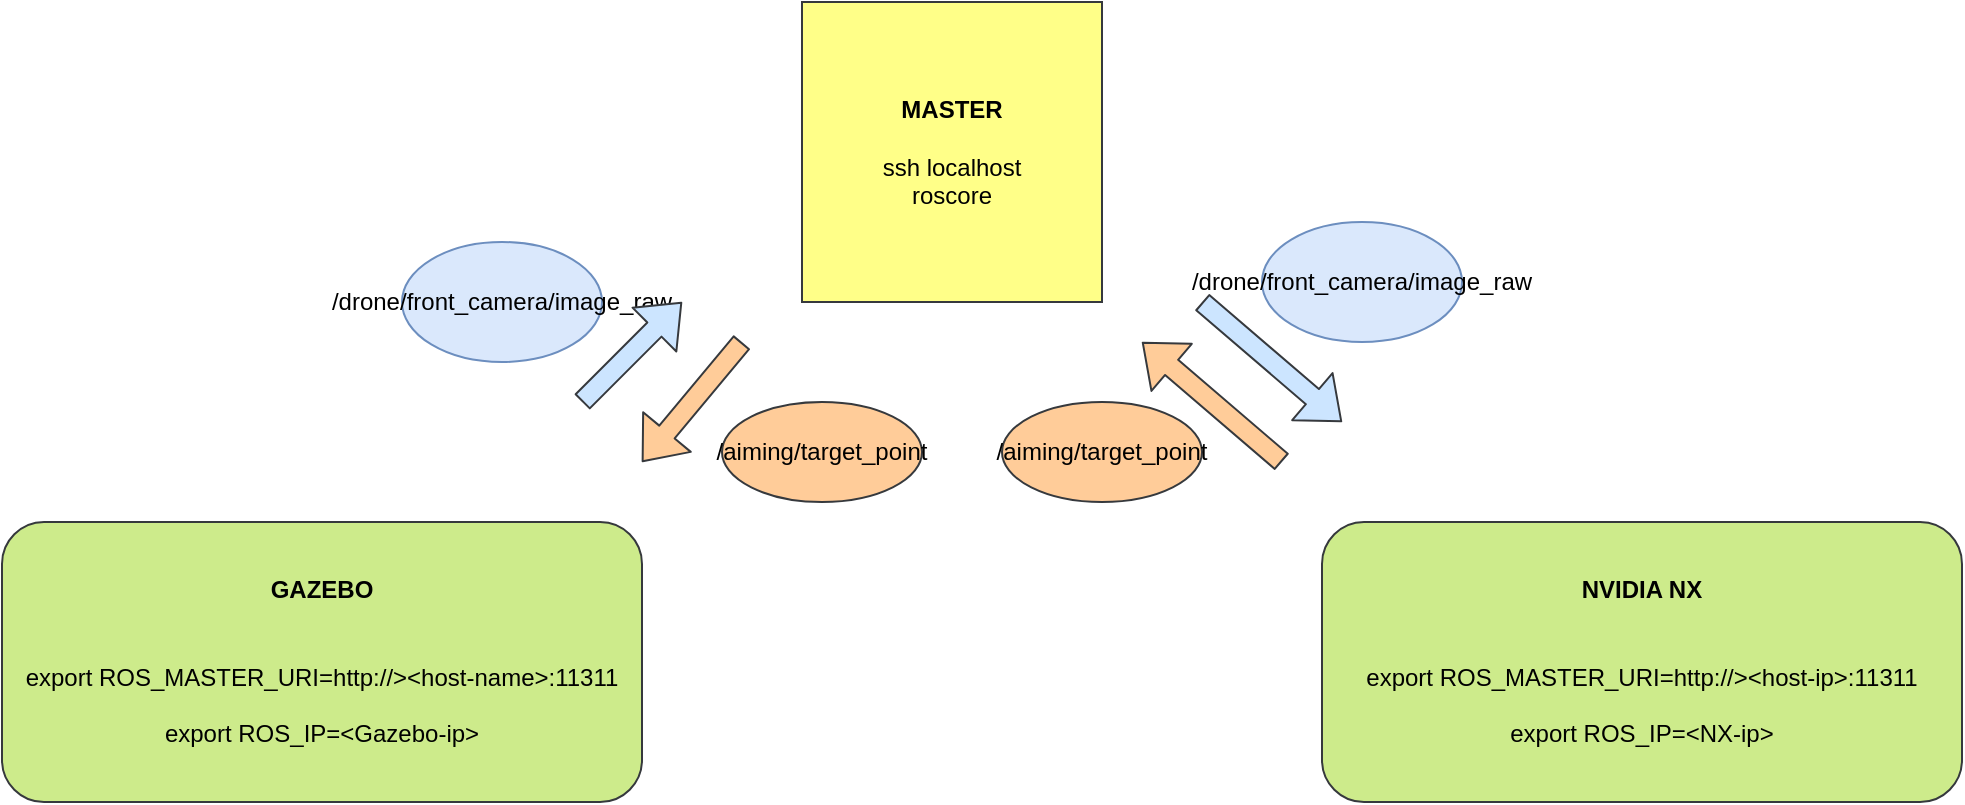 <mxfile version="13.3.5" type="device"><diagram id="FT4CrFeex0iKeJk7QKaR" name="Page-1"><mxGraphModel dx="1628" dy="1633" grid="1" gridSize="10" guides="1" tooltips="1" connect="1" arrows="1" fold="1" page="1" pageScale="1" pageWidth="827" pageHeight="1169" math="0" shadow="0"><root><mxCell id="0"/><mxCell id="1" parent="0"/><mxCell id="W9rs-AL3gX_CXd2hwKLg-1" value="&lt;div&gt;&lt;b&gt;MASTER&lt;br&gt;&lt;/b&gt;&lt;/div&gt;&lt;div&gt;&lt;br&gt;&lt;/div&gt;&lt;div&gt;ssh localhost&lt;br&gt;&lt;/div&gt;&lt;div&gt;roscore&lt;br&gt;&lt;b&gt;&lt;/b&gt;&lt;/div&gt;" style="whiteSpace=wrap;html=1;aspect=fixed;fillColor=#ffff88;strokeColor=#36393d;" vertex="1" parent="1"><mxGeometry x="300" y="-40" width="150" height="150" as="geometry"/></mxCell><mxCell id="W9rs-AL3gX_CXd2hwKLg-2" value="&lt;div&gt;&lt;b&gt;GAZEBO&lt;/b&gt;&lt;/div&gt;&lt;div&gt;&lt;b&gt;&lt;br&gt;&lt;/b&gt;&lt;/div&gt;&lt;div&gt;&lt;b&gt;&lt;br&gt;&lt;/b&gt;&lt;/div&gt;&lt;div&gt;export ROS_MASTER_URI=http://&amp;gt;&amp;lt;host-name&amp;gt;:11311&lt;br&gt;&lt;/div&gt;&lt;div&gt;&lt;br&gt;&lt;/div&gt;&lt;div&gt;export ROS_IP=&amp;lt;Gazebo-ip&amp;gt;&lt;br&gt;&lt;/div&gt;" style="rounded=1;whiteSpace=wrap;html=1;fillColor=#cdeb8b;strokeColor=#36393d;" vertex="1" parent="1"><mxGeometry x="-100" y="220" width="320" height="140" as="geometry"/></mxCell><mxCell id="W9rs-AL3gX_CXd2hwKLg-15" value="/drone/front_camera/image_raw" style="ellipse;whiteSpace=wrap;html=1;fillColor=#dae8fc;strokeColor=#6c8ebf;" vertex="1" parent="1"><mxGeometry x="100" y="80" width="100" height="60" as="geometry"/></mxCell><mxCell id="W9rs-AL3gX_CXd2hwKLg-18" value="&lt;b&gt;NVIDIA NX&lt;/b&gt;&lt;br&gt;&lt;div&gt;&lt;b&gt;&lt;br&gt;&lt;/b&gt;&lt;/div&gt;&lt;div&gt;&lt;b&gt;&lt;br&gt;&lt;/b&gt;&lt;/div&gt;&lt;div&gt;export ROS_MASTER_URI=http://&amp;gt;&amp;lt;host-ip&amp;gt;:11311&lt;br&gt;&lt;/div&gt;&lt;div&gt;&lt;br&gt;&lt;/div&gt;&lt;div&gt;export ROS_IP=&amp;lt;NX-ip&amp;gt;&lt;br&gt;&lt;/div&gt;" style="rounded=1;whiteSpace=wrap;html=1;fillColor=#cdeb8b;strokeColor=#36393d;" vertex="1" parent="1"><mxGeometry x="560" y="220" width="320" height="140" as="geometry"/></mxCell><mxCell id="W9rs-AL3gX_CXd2hwKLg-19" value="/aiming/target_point" style="ellipse;whiteSpace=wrap;html=1;fillColor=#ffcc99;strokeColor=#36393d;" vertex="1" parent="1"><mxGeometry x="400" y="160" width="100" height="50" as="geometry"/></mxCell><mxCell id="W9rs-AL3gX_CXd2hwKLg-20" value="/aiming/target_point" style="ellipse;whiteSpace=wrap;html=1;fillColor=#ffcc99;strokeColor=#36393d;" vertex="1" parent="1"><mxGeometry x="260" y="160" width="100" height="50" as="geometry"/></mxCell><mxCell id="W9rs-AL3gX_CXd2hwKLg-21" value="/drone/front_camera/image_raw" style="ellipse;whiteSpace=wrap;html=1;fillColor=#dae8fc;strokeColor=#6c8ebf;" vertex="1" parent="1"><mxGeometry x="530" y="70" width="100" height="60" as="geometry"/></mxCell><mxCell id="W9rs-AL3gX_CXd2hwKLg-22" value="" style="shape=flexArrow;endArrow=classic;html=1;fillColor=#cce5ff;strokeColor=#36393d;" edge="1" parent="1"><mxGeometry width="50" height="50" relative="1" as="geometry"><mxPoint x="190" y="160" as="sourcePoint"/><mxPoint x="240" y="110" as="targetPoint"/></mxGeometry></mxCell><mxCell id="W9rs-AL3gX_CXd2hwKLg-23" value="" style="shape=flexArrow;endArrow=classic;html=1;fillColor=#cce5ff;strokeColor=#36393d;" edge="1" parent="1"><mxGeometry width="50" height="50" relative="1" as="geometry"><mxPoint x="500" y="110" as="sourcePoint"/><mxPoint x="570" y="170" as="targetPoint"/><Array as="points"/></mxGeometry></mxCell><mxCell id="W9rs-AL3gX_CXd2hwKLg-24" value="" style="shape=flexArrow;endArrow=classic;html=1;fillColor=#ffcc99;strokeColor=#36393d;" edge="1" parent="1"><mxGeometry width="50" height="50" relative="1" as="geometry"><mxPoint x="270" y="130" as="sourcePoint"/><mxPoint x="220" y="190" as="targetPoint"/></mxGeometry></mxCell><mxCell id="W9rs-AL3gX_CXd2hwKLg-25" value="" style="shape=flexArrow;endArrow=classic;html=1;fillColor=#ffcc99;strokeColor=#36393d;" edge="1" parent="1"><mxGeometry width="50" height="50" relative="1" as="geometry"><mxPoint x="540" y="190" as="sourcePoint"/><mxPoint x="470" y="130" as="targetPoint"/></mxGeometry></mxCell></root></mxGraphModel></diagram></mxfile>